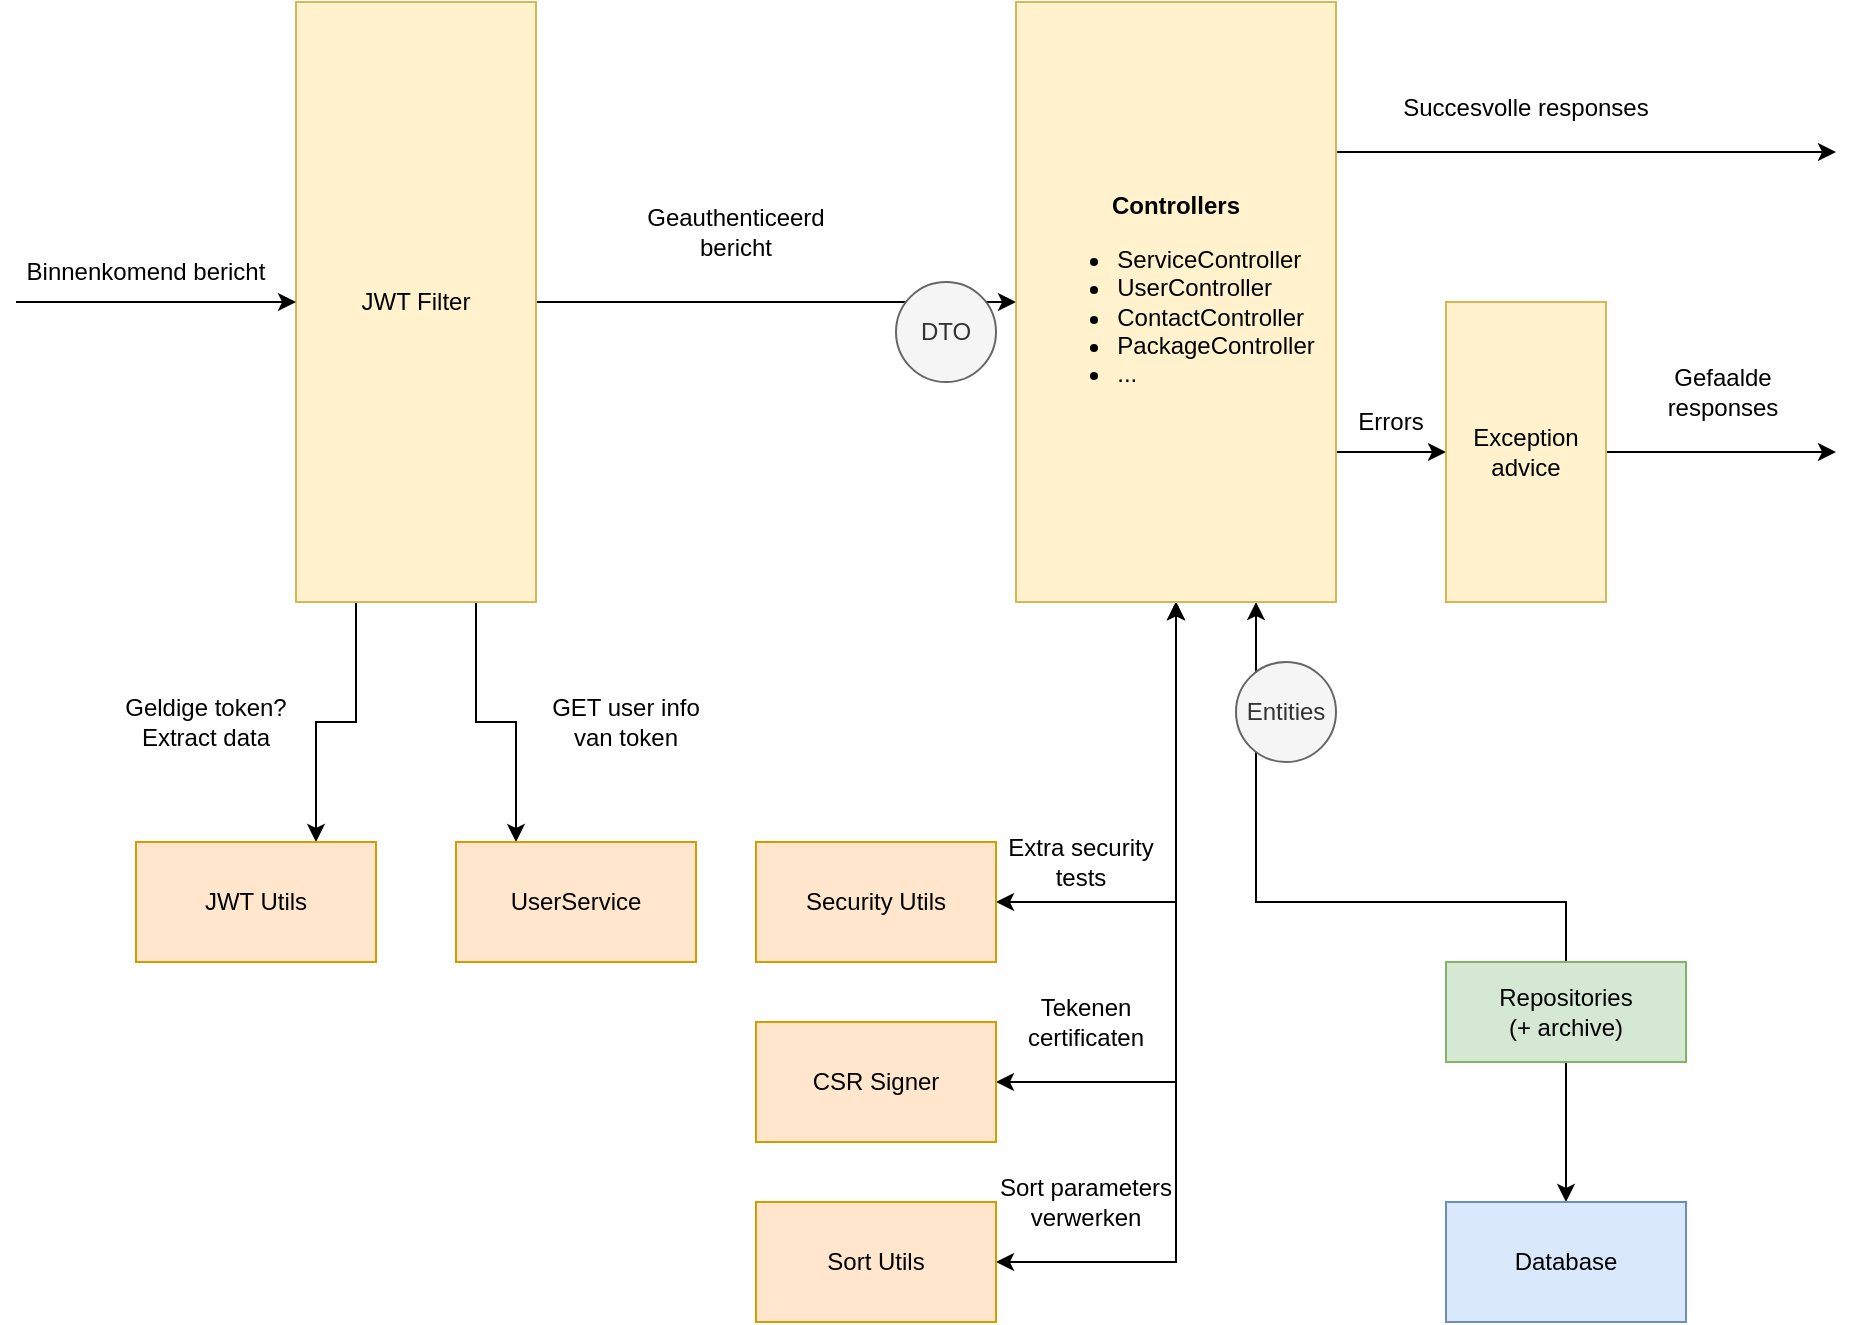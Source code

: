 <mxfile version="14.6.3" type="google"><diagram id="11lzL0iS3L9ArUIh4Px7" name="Page-1"><mxGraphModel dx="1038" dy="547" grid="1" gridSize="10" guides="1" tooltips="1" connect="1" arrows="1" fold="1" page="1" pageScale="1" pageWidth="1654" pageHeight="1169" math="0" shadow="0"><root><mxCell id="0"/><mxCell id="1" parent="0"/><mxCell id="AM1ieb3bX8vc2VkP-4j5-6" style="edgeStyle=orthogonalEdgeStyle;rounded=0;orthogonalLoop=1;jettySize=auto;html=1;exitX=0.25;exitY=1;exitDx=0;exitDy=0;entryX=0.75;entryY=0;entryDx=0;entryDy=0;" parent="1" source="AM1ieb3bX8vc2VkP-4j5-1" target="AM1ieb3bX8vc2VkP-4j5-4" edge="1"><mxGeometry relative="1" as="geometry"/></mxCell><mxCell id="AM1ieb3bX8vc2VkP-4j5-7" style="edgeStyle=orthogonalEdgeStyle;rounded=0;orthogonalLoop=1;jettySize=auto;html=1;exitX=0.75;exitY=1;exitDx=0;exitDy=0;entryX=0.25;entryY=0;entryDx=0;entryDy=0;" parent="1" source="AM1ieb3bX8vc2VkP-4j5-1" target="AM1ieb3bX8vc2VkP-4j5-5" edge="1"><mxGeometry relative="1" as="geometry"/></mxCell><mxCell id="AM1ieb3bX8vc2VkP-4j5-11" style="edgeStyle=orthogonalEdgeStyle;rounded=0;orthogonalLoop=1;jettySize=auto;html=1;exitX=1;exitY=0.5;exitDx=0;exitDy=0;entryX=0;entryY=0.5;entryDx=0;entryDy=0;" parent="1" source="AM1ieb3bX8vc2VkP-4j5-1" target="AM1ieb3bX8vc2VkP-4j5-10" edge="1"><mxGeometry relative="1" as="geometry"/></mxCell><mxCell id="AM1ieb3bX8vc2VkP-4j5-1" value="JWT Filter" style="rounded=0;whiteSpace=wrap;html=1;fillColor=#fff2cc;strokeColor=#d6b656;" parent="1" vertex="1"><mxGeometry x="160" y="80" width="120" height="300" as="geometry"/></mxCell><mxCell id="AM1ieb3bX8vc2VkP-4j5-2" value="" style="endArrow=classic;html=1;entryX=0;entryY=0.5;entryDx=0;entryDy=0;" parent="1" target="AM1ieb3bX8vc2VkP-4j5-1" edge="1"><mxGeometry width="50" height="50" relative="1" as="geometry"><mxPoint x="20" y="230" as="sourcePoint"/><mxPoint x="80" y="210" as="targetPoint"/></mxGeometry></mxCell><mxCell id="AM1ieb3bX8vc2VkP-4j5-3" value="Binnenkomend bericht" style="text;html=1;strokeColor=none;fillColor=none;align=center;verticalAlign=middle;whiteSpace=wrap;rounded=0;" parent="1" vertex="1"><mxGeometry x="20" y="200" width="130" height="30" as="geometry"/></mxCell><mxCell id="AM1ieb3bX8vc2VkP-4j5-4" value="JWT Utils" style="rounded=0;whiteSpace=wrap;html=1;fillColor=#ffe6cc;strokeColor=#d79b00;" parent="1" vertex="1"><mxGeometry x="80" y="500" width="120" height="60" as="geometry"/></mxCell><mxCell id="AM1ieb3bX8vc2VkP-4j5-5" value="UserService" style="rounded=0;whiteSpace=wrap;html=1;fillColor=#ffe6cc;strokeColor=#d79b00;" parent="1" vertex="1"><mxGeometry x="240" y="500" width="120" height="60" as="geometry"/></mxCell><mxCell id="AM1ieb3bX8vc2VkP-4j5-8" value="GET user info van token" style="text;html=1;strokeColor=none;fillColor=none;align=center;verticalAlign=middle;whiteSpace=wrap;rounded=0;" parent="1" vertex="1"><mxGeometry x="280" y="420" width="90" height="40" as="geometry"/></mxCell><mxCell id="AM1ieb3bX8vc2VkP-4j5-9" value="&lt;div&gt;Geldige token?&lt;/div&gt;&lt;div&gt;Extract data&lt;br&gt;&lt;/div&gt;" style="text;html=1;strokeColor=none;fillColor=none;align=center;verticalAlign=middle;whiteSpace=wrap;rounded=0;" parent="1" vertex="1"><mxGeometry x="70" y="420" width="90" height="40" as="geometry"/></mxCell><mxCell id="AM1ieb3bX8vc2VkP-4j5-15" style="edgeStyle=orthogonalEdgeStyle;rounded=0;orthogonalLoop=1;jettySize=auto;html=1;exitX=0.75;exitY=1;exitDx=0;exitDy=0;entryX=0.5;entryY=0;entryDx=0;entryDy=0;startArrow=classic;startFill=1;" parent="1" source="AM1ieb3bX8vc2VkP-4j5-10" target="AM1ieb3bX8vc2VkP-4j5-19" edge="1"><mxGeometry relative="1" as="geometry"><mxPoint x="700" y="490" as="targetPoint"/></mxGeometry></mxCell><mxCell id="AM1ieb3bX8vc2VkP-4j5-22" style="edgeStyle=orthogonalEdgeStyle;rounded=0;orthogonalLoop=1;jettySize=auto;html=1;exitX=0.5;exitY=1;exitDx=0;exitDy=0;entryX=1;entryY=0.5;entryDx=0;entryDy=0;startArrow=classic;startFill=1;" parent="1" source="AM1ieb3bX8vc2VkP-4j5-10" target="AM1ieb3bX8vc2VkP-4j5-18" edge="1"><mxGeometry relative="1" as="geometry"/></mxCell><mxCell id="AM1ieb3bX8vc2VkP-4j5-23" style="edgeStyle=orthogonalEdgeStyle;rounded=0;orthogonalLoop=1;jettySize=auto;html=1;exitX=0.5;exitY=1;exitDx=0;exitDy=0;entryX=1;entryY=0.5;entryDx=0;entryDy=0;startArrow=classic;startFill=1;" parent="1" source="AM1ieb3bX8vc2VkP-4j5-10" target="AM1ieb3bX8vc2VkP-4j5-20" edge="1"><mxGeometry relative="1" as="geometry"/></mxCell><mxCell id="AM1ieb3bX8vc2VkP-4j5-24" style="edgeStyle=orthogonalEdgeStyle;rounded=0;orthogonalLoop=1;jettySize=auto;html=1;exitX=0.5;exitY=1;exitDx=0;exitDy=0;entryX=1;entryY=0.5;entryDx=0;entryDy=0;startArrow=classic;startFill=1;" parent="1" source="AM1ieb3bX8vc2VkP-4j5-10" target="AM1ieb3bX8vc2VkP-4j5-21" edge="1"><mxGeometry relative="1" as="geometry"/></mxCell><mxCell id="AM1ieb3bX8vc2VkP-4j5-28" style="edgeStyle=orthogonalEdgeStyle;rounded=0;orthogonalLoop=1;jettySize=auto;html=1;exitX=1;exitY=0.25;exitDx=0;exitDy=0;startArrow=none;startFill=0;" parent="1" source="AM1ieb3bX8vc2VkP-4j5-10" edge="1"><mxGeometry relative="1" as="geometry"><mxPoint x="930" y="155" as="targetPoint"/></mxGeometry></mxCell><mxCell id="AM1ieb3bX8vc2VkP-4j5-30" style="edgeStyle=orthogonalEdgeStyle;rounded=0;orthogonalLoop=1;jettySize=auto;html=1;exitX=1;exitY=0.75;exitDx=0;exitDy=0;startArrow=none;startFill=0;entryX=0;entryY=0.5;entryDx=0;entryDy=0;" parent="1" source="AM1ieb3bX8vc2VkP-4j5-10" target="AM1ieb3bX8vc2VkP-4j5-31" edge="1"><mxGeometry relative="1" as="geometry"><mxPoint x="770" y="305" as="targetPoint"/></mxGeometry></mxCell><mxCell id="AM1ieb3bX8vc2VkP-4j5-10" value="&lt;div align=&quot;center&quot;&gt;&lt;b&gt;Controllers&lt;/b&gt;&lt;/div&gt;&lt;div align=&quot;left&quot;&gt;&lt;ul&gt;&lt;li&gt;ServiceController&lt;/li&gt;&lt;li&gt;UserController&lt;/li&gt;&lt;li&gt;ContactController&lt;/li&gt;&lt;li&gt;PackageController&lt;/li&gt;&lt;li&gt;...&lt;b&gt;&lt;br&gt;&lt;/b&gt;&lt;/li&gt;&lt;/ul&gt;&lt;/div&gt;" style="rounded=0;whiteSpace=wrap;html=1;fillColor=#fff2cc;strokeColor=#d6b656;" parent="1" vertex="1"><mxGeometry x="520" y="80" width="160" height="300" as="geometry"/></mxCell><mxCell id="AM1ieb3bX8vc2VkP-4j5-12" value="&lt;div&gt;Geauthenticeerd&lt;/div&gt;&lt;div&gt;bericht&lt;br&gt;&lt;/div&gt;" style="text;html=1;strokeColor=none;fillColor=none;align=center;verticalAlign=middle;whiteSpace=wrap;rounded=0;" parent="1" vertex="1"><mxGeometry x="330" y="170" width="100" height="50" as="geometry"/></mxCell><mxCell id="AM1ieb3bX8vc2VkP-4j5-13" value="DTO" style="ellipse;whiteSpace=wrap;html=1;aspect=fixed;fillColor=#f5f5f5;strokeColor=#666666;fontColor=#333333;" parent="1" vertex="1"><mxGeometry x="460" y="220" width="50" height="50" as="geometry"/></mxCell><mxCell id="AM1ieb3bX8vc2VkP-4j5-16" value="Entities" style="ellipse;whiteSpace=wrap;html=1;aspect=fixed;fillColor=#f5f5f5;strokeColor=#666666;fontColor=#333333;" parent="1" vertex="1"><mxGeometry x="630" y="410" width="50" height="50" as="geometry"/></mxCell><mxCell id="AM1ieb3bX8vc2VkP-4j5-18" value="Security Utils" style="rounded=0;whiteSpace=wrap;html=1;fillColor=#ffe6cc;strokeColor=#d79b00;" parent="1" vertex="1"><mxGeometry x="390" y="500" width="120" height="60" as="geometry"/></mxCell><mxCell id="AM1ieb3bX8vc2VkP-4j5-19" value="Database" style="rounded=0;whiteSpace=wrap;html=1;fillColor=#dae8fc;strokeColor=#6c8ebf;" parent="1" vertex="1"><mxGeometry x="735" y="680" width="120" height="60" as="geometry"/></mxCell><mxCell id="AM1ieb3bX8vc2VkP-4j5-20" value="CSR Signer" style="rounded=0;whiteSpace=wrap;html=1;fillColor=#ffe6cc;strokeColor=#d79b00;" parent="1" vertex="1"><mxGeometry x="390" y="590" width="120" height="60" as="geometry"/></mxCell><mxCell id="AM1ieb3bX8vc2VkP-4j5-21" value="Sort Utils" style="rounded=0;whiteSpace=wrap;html=1;fillColor=#ffe6cc;strokeColor=#d79b00;" parent="1" vertex="1"><mxGeometry x="390" y="680" width="120" height="60" as="geometry"/></mxCell><mxCell id="AM1ieb3bX8vc2VkP-4j5-25" value="Extra security tests" style="text;html=1;strokeColor=none;fillColor=none;align=center;verticalAlign=middle;whiteSpace=wrap;rounded=0;" parent="1" vertex="1"><mxGeometry x="510" y="490" width="85" height="40" as="geometry"/></mxCell><mxCell id="AM1ieb3bX8vc2VkP-4j5-26" value="Tekenen certificaten" style="text;html=1;strokeColor=none;fillColor=none;align=center;verticalAlign=middle;whiteSpace=wrap;rounded=0;" parent="1" vertex="1"><mxGeometry x="510" y="570" width="90" height="40" as="geometry"/></mxCell><mxCell id="AM1ieb3bX8vc2VkP-4j5-27" value="Sort parameters verwerken" style="text;html=1;strokeColor=none;fillColor=none;align=center;verticalAlign=middle;whiteSpace=wrap;rounded=0;" parent="1" vertex="1"><mxGeometry x="510" y="660" width="90" height="40" as="geometry"/></mxCell><mxCell id="AM1ieb3bX8vc2VkP-4j5-29" value="Succesvolle responses" style="text;html=1;strokeColor=none;fillColor=none;align=center;verticalAlign=middle;whiteSpace=wrap;rounded=0;" parent="1" vertex="1"><mxGeometry x="700" y="110" width="150" height="45" as="geometry"/></mxCell><mxCell id="AM1ieb3bX8vc2VkP-4j5-32" style="edgeStyle=orthogonalEdgeStyle;rounded=0;orthogonalLoop=1;jettySize=auto;html=1;exitX=1;exitY=0.5;exitDx=0;exitDy=0;startArrow=none;startFill=0;" parent="1" source="AM1ieb3bX8vc2VkP-4j5-31" edge="1"><mxGeometry relative="1" as="geometry"><mxPoint x="930" y="305" as="targetPoint"/></mxGeometry></mxCell><mxCell id="AM1ieb3bX8vc2VkP-4j5-31" value="Exception advice" style="rounded=0;whiteSpace=wrap;html=1;fillColor=#fff2cc;strokeColor=#d6b656;" parent="1" vertex="1"><mxGeometry x="735" y="230" width="80" height="150" as="geometry"/></mxCell><mxCell id="AM1ieb3bX8vc2VkP-4j5-33" value="&lt;div&gt;Gefaalde&lt;/div&gt;&lt;div&gt;responses&lt;br&gt;&lt;/div&gt;" style="text;html=1;strokeColor=none;fillColor=none;align=center;verticalAlign=middle;whiteSpace=wrap;rounded=0;" parent="1" vertex="1"><mxGeometry x="827" y="250" width="93" height="50" as="geometry"/></mxCell><mxCell id="AM1ieb3bX8vc2VkP-4j5-34" value="Errors" style="text;html=1;strokeColor=none;fillColor=none;align=center;verticalAlign=middle;whiteSpace=wrap;rounded=0;" parent="1" vertex="1"><mxGeometry x="680" y="270" width="55" height="40" as="geometry"/></mxCell><mxCell id="AM1ieb3bX8vc2VkP-4j5-36" value="&lt;div&gt;Repositories&lt;/div&gt;&lt;div&gt;(+ archive)&lt;br&gt;&lt;/div&gt;" style="rounded=0;whiteSpace=wrap;html=1;fillColor=#d5e8d4;strokeColor=#82b366;" parent="1" vertex="1"><mxGeometry x="735" y="560" width="120" height="50" as="geometry"/></mxCell></root></mxGraphModel></diagram></mxfile>